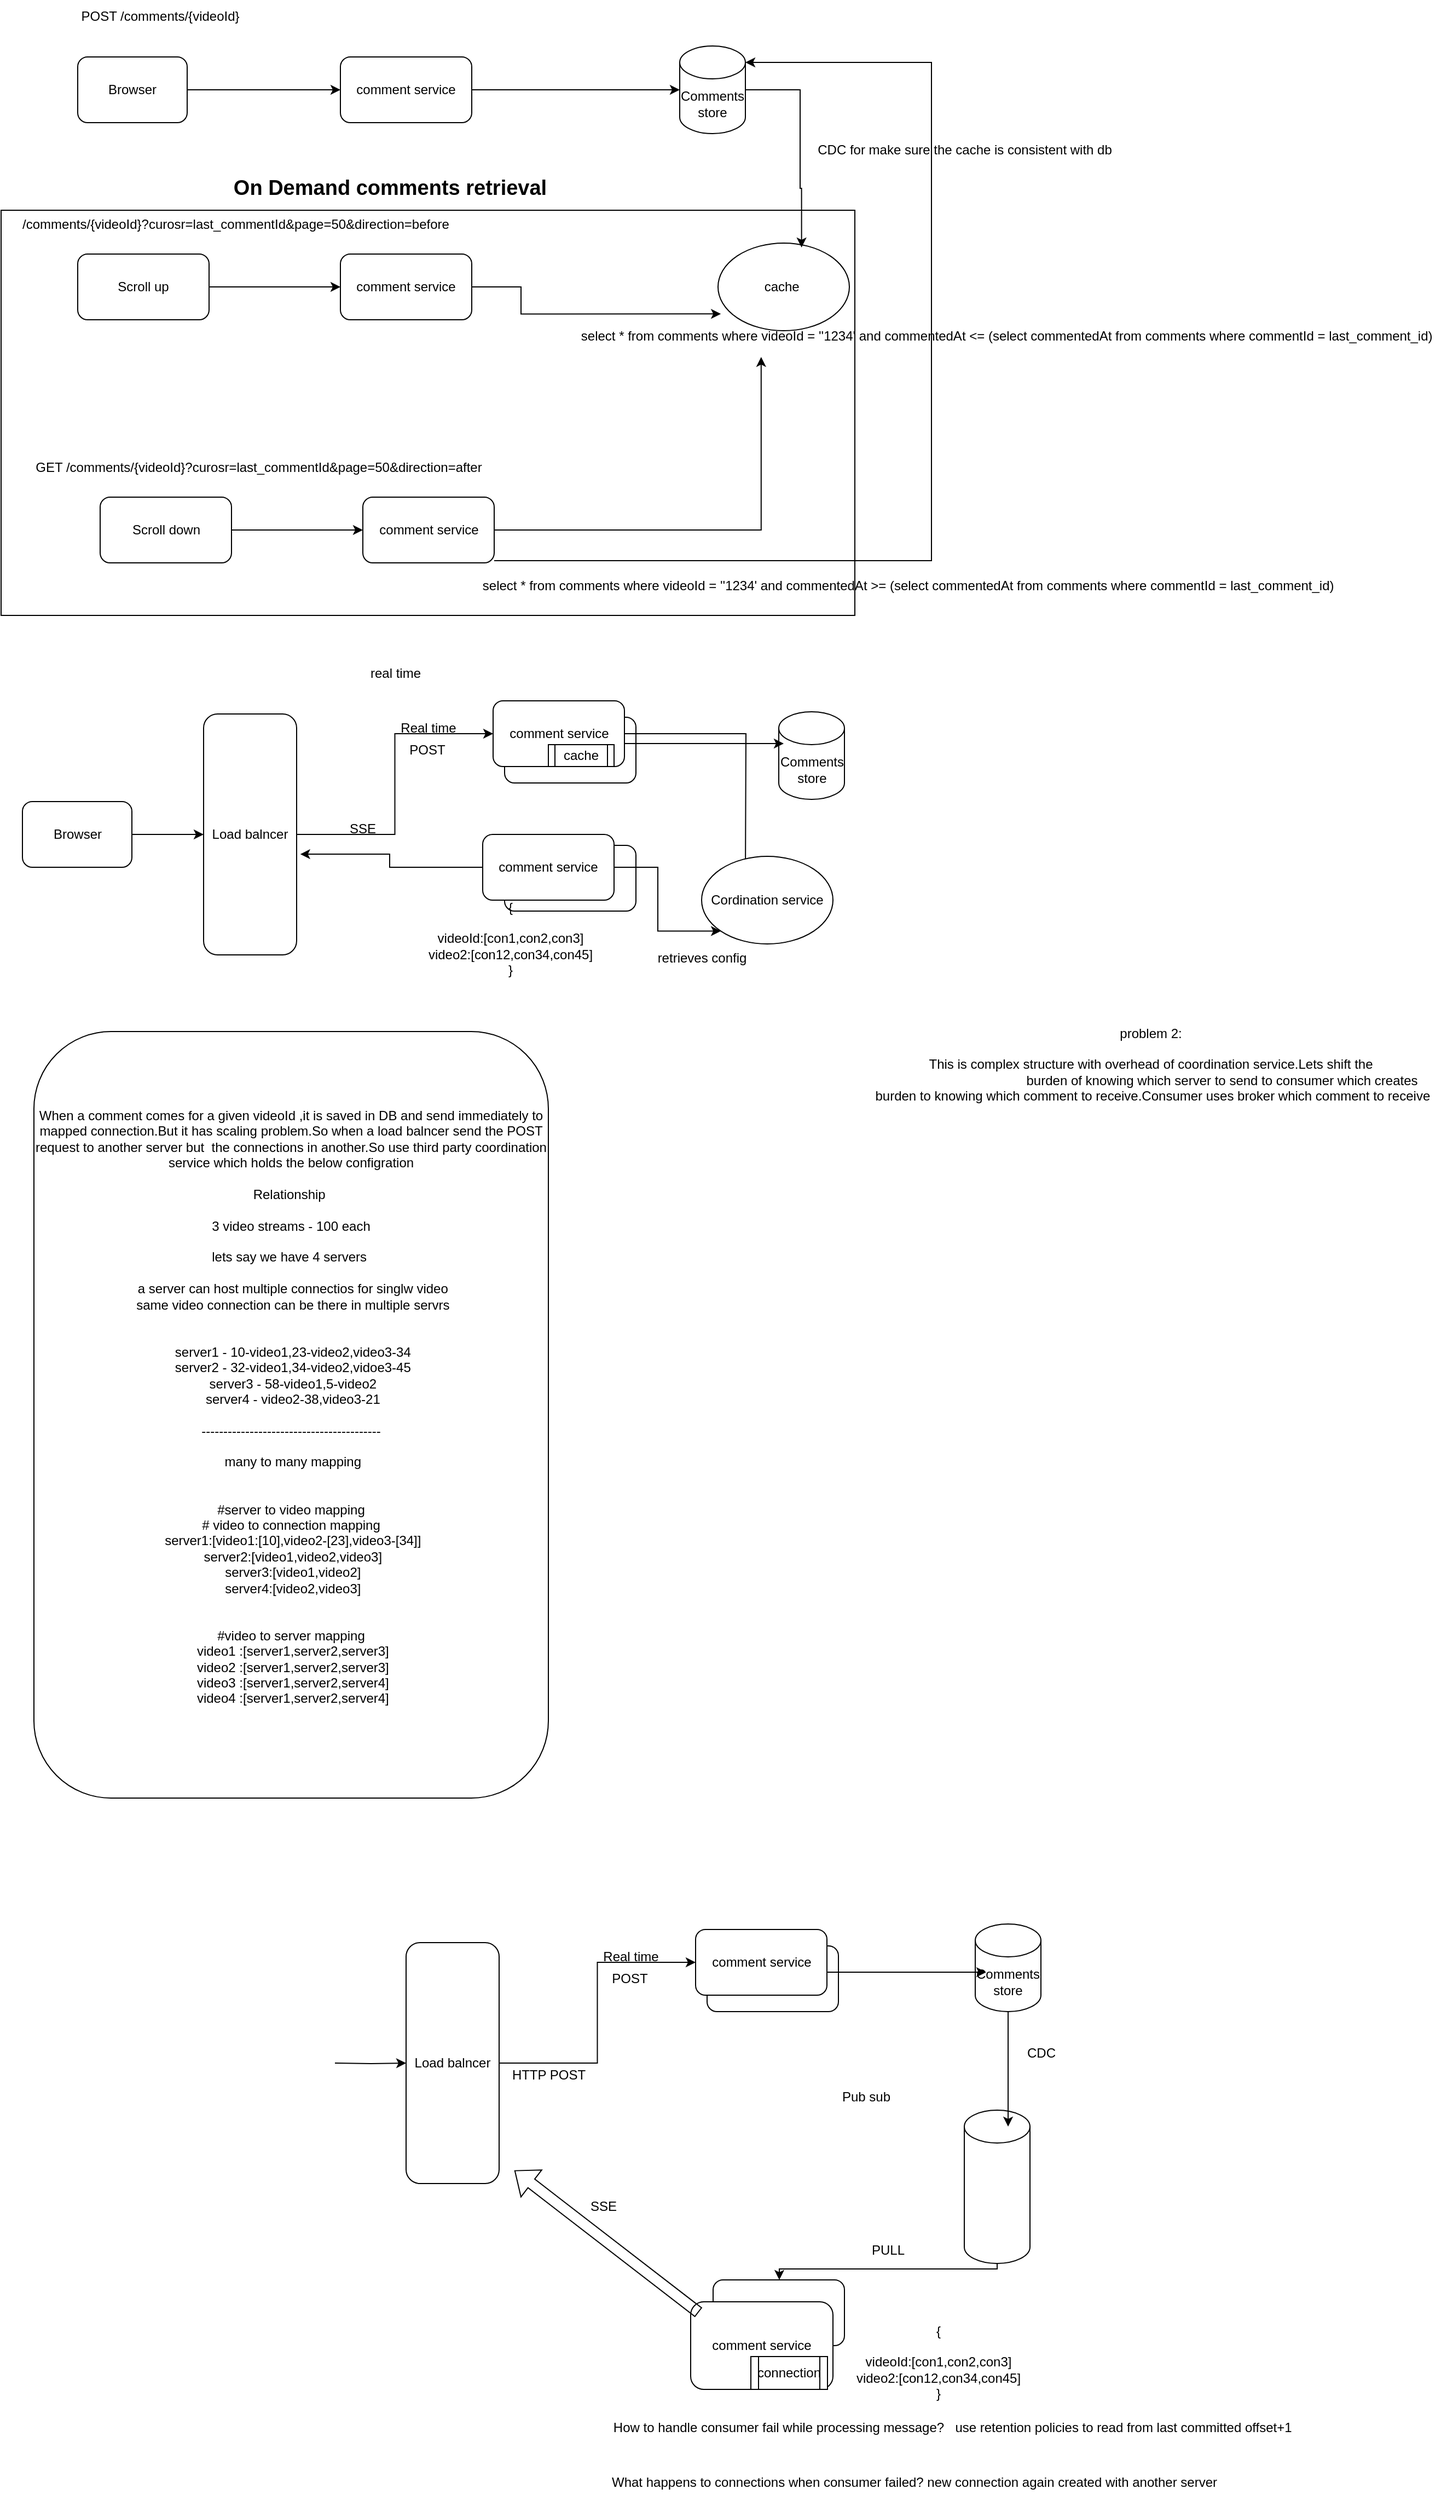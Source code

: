 <mxfile version="26.0.7">
  <diagram name="Page-1" id="bYMIOckP1fIGg-prLNnB">
    <mxGraphModel dx="794" dy="412" grid="1" gridSize="10" guides="1" tooltips="1" connect="1" arrows="1" fold="1" page="1" pageScale="1" pageWidth="3300" pageHeight="7300" math="0" shadow="0">
      <root>
        <mxCell id="0" />
        <mxCell id="1" parent="0" />
        <mxCell id="n_TKUcaKmwKP8UpNIGOf-70" value="" style="rounded=1;whiteSpace=wrap;html=1;" vertex="1" parent="1">
          <mxGeometry x="520" y="743" width="120" height="60" as="geometry" />
        </mxCell>
        <mxCell id="n_TKUcaKmwKP8UpNIGOf-67" value="" style="rounded=1;whiteSpace=wrap;html=1;" vertex="1" parent="1">
          <mxGeometry x="520" y="860" width="120" height="60" as="geometry" />
        </mxCell>
        <mxCell id="n_TKUcaKmwKP8UpNIGOf-31" value="" style="rounded=0;whiteSpace=wrap;html=1;" vertex="1" parent="1">
          <mxGeometry x="60" y="280" width="780" height="370" as="geometry" />
        </mxCell>
        <mxCell id="n_TKUcaKmwKP8UpNIGOf-7" style="edgeStyle=orthogonalEdgeStyle;rounded=0;orthogonalLoop=1;jettySize=auto;html=1;entryX=0;entryY=0.5;entryDx=0;entryDy=0;" edge="1" parent="1" source="n_TKUcaKmwKP8UpNIGOf-2" target="n_TKUcaKmwKP8UpNIGOf-3">
          <mxGeometry relative="1" as="geometry" />
        </mxCell>
        <mxCell id="n_TKUcaKmwKP8UpNIGOf-2" value="Browser" style="rounded=1;whiteSpace=wrap;html=1;" vertex="1" parent="1">
          <mxGeometry x="130" y="140" width="100" height="60" as="geometry" />
        </mxCell>
        <mxCell id="n_TKUcaKmwKP8UpNIGOf-3" value="comment service" style="rounded=1;whiteSpace=wrap;html=1;" vertex="1" parent="1">
          <mxGeometry x="370" y="140" width="120" height="60" as="geometry" />
        </mxCell>
        <mxCell id="n_TKUcaKmwKP8UpNIGOf-6" value="Comments store" style="shape=cylinder3;whiteSpace=wrap;html=1;boundedLbl=1;backgroundOutline=1;size=15;" vertex="1" parent="1">
          <mxGeometry x="680" y="130" width="60" height="80" as="geometry" />
        </mxCell>
        <mxCell id="n_TKUcaKmwKP8UpNIGOf-8" style="edgeStyle=orthogonalEdgeStyle;rounded=0;orthogonalLoop=1;jettySize=auto;html=1;entryX=0;entryY=0.5;entryDx=0;entryDy=0;entryPerimeter=0;" edge="1" parent="1" source="n_TKUcaKmwKP8UpNIGOf-3" target="n_TKUcaKmwKP8UpNIGOf-6">
          <mxGeometry relative="1" as="geometry" />
        </mxCell>
        <mxCell id="n_TKUcaKmwKP8UpNIGOf-13" style="edgeStyle=orthogonalEdgeStyle;rounded=0;orthogonalLoop=1;jettySize=auto;html=1;entryX=0;entryY=0.5;entryDx=0;entryDy=0;" edge="1" parent="1" source="n_TKUcaKmwKP8UpNIGOf-10" target="n_TKUcaKmwKP8UpNIGOf-12">
          <mxGeometry relative="1" as="geometry" />
        </mxCell>
        <mxCell id="n_TKUcaKmwKP8UpNIGOf-10" value="Scroll up" style="rounded=1;whiteSpace=wrap;html=1;" vertex="1" parent="1">
          <mxGeometry x="130" y="320" width="120" height="60" as="geometry" />
        </mxCell>
        <mxCell id="n_TKUcaKmwKP8UpNIGOf-11" value="POST /comments/{videoId}" style="text;html=1;align=center;verticalAlign=middle;resizable=0;points=[];autosize=1;strokeColor=none;fillColor=none;" vertex="1" parent="1">
          <mxGeometry x="120" y="88" width="170" height="30" as="geometry" />
        </mxCell>
        <mxCell id="n_TKUcaKmwKP8UpNIGOf-12" value="comment service" style="rounded=1;whiteSpace=wrap;html=1;" vertex="1" parent="1">
          <mxGeometry x="370" y="320" width="120" height="60" as="geometry" />
        </mxCell>
        <mxCell id="n_TKUcaKmwKP8UpNIGOf-17" value="/comments/{videoId}?curosr=last_commentId&amp;amp;page=50&amp;amp;direction=before" style="text;html=1;align=center;verticalAlign=middle;resizable=0;points=[];autosize=1;strokeColor=none;fillColor=none;" vertex="1" parent="1">
          <mxGeometry x="69" y="278" width="410" height="30" as="geometry" />
        </mxCell>
        <mxCell id="n_TKUcaKmwKP8UpNIGOf-24" style="edgeStyle=orthogonalEdgeStyle;rounded=0;orthogonalLoop=1;jettySize=auto;html=1;entryX=0;entryY=0.5;entryDx=0;entryDy=0;" edge="1" parent="1" source="n_TKUcaKmwKP8UpNIGOf-25" target="n_TKUcaKmwKP8UpNIGOf-27">
          <mxGeometry relative="1" as="geometry" />
        </mxCell>
        <mxCell id="n_TKUcaKmwKP8UpNIGOf-25" value="Scroll down" style="rounded=1;whiteSpace=wrap;html=1;" vertex="1" parent="1">
          <mxGeometry x="150.5" y="542" width="120" height="60" as="geometry" />
        </mxCell>
        <mxCell id="n_TKUcaKmwKP8UpNIGOf-26" style="edgeStyle=orthogonalEdgeStyle;rounded=0;orthogonalLoop=1;jettySize=auto;html=1;entryX=0.218;entryY=1.133;entryDx=0;entryDy=0;entryPerimeter=0;" edge="1" parent="1" source="n_TKUcaKmwKP8UpNIGOf-27" target="n_TKUcaKmwKP8UpNIGOf-33">
          <mxGeometry relative="1" as="geometry">
            <mxPoint x="710.5" y="572" as="targetPoint" />
          </mxGeometry>
        </mxCell>
        <mxCell id="n_TKUcaKmwKP8UpNIGOf-27" value="comment service" style="rounded=1;whiteSpace=wrap;html=1;" vertex="1" parent="1">
          <mxGeometry x="390.5" y="542" width="120" height="60" as="geometry" />
        </mxCell>
        <mxCell id="n_TKUcaKmwKP8UpNIGOf-29" value="GET /comments/{videoId}?curosr=last_commentId&amp;amp;page=50&amp;amp;direction=after" style="text;html=1;align=center;verticalAlign=middle;resizable=0;points=[];autosize=1;strokeColor=none;fillColor=none;" vertex="1" parent="1">
          <mxGeometry x="79.5" y="500" width="430" height="30" as="geometry" />
        </mxCell>
        <mxCell id="n_TKUcaKmwKP8UpNIGOf-32" value="&lt;b&gt;&lt;font style=&quot;font-size: 19px;&quot;&gt;On Demand comments retrieval&lt;/font&gt;&lt;/b&gt;" style="text;html=1;align=center;verticalAlign=middle;resizable=0;points=[];autosize=1;strokeColor=none;fillColor=none;" vertex="1" parent="1">
          <mxGeometry x="260" y="240" width="310" height="40" as="geometry" />
        </mxCell>
        <mxCell id="n_TKUcaKmwKP8UpNIGOf-33" value="select * from comments where videoId = &#39;&#39;1234&#39; and commentedAt &amp;lt;= (select commentedAt from comments where commentId = last_comment_id)&amp;nbsp;" style="text;html=1;align=center;verticalAlign=middle;resizable=0;points=[];autosize=1;strokeColor=none;fillColor=none;" vertex="1" parent="1">
          <mxGeometry x="580" y="380" width="800" height="30" as="geometry" />
        </mxCell>
        <mxCell id="n_TKUcaKmwKP8UpNIGOf-34" value="select * from comments where videoId = &#39;&#39;1234&#39; and commentedAt &amp;gt;= (select commentedAt from comments where commentId = last_comment_id)&amp;nbsp;" style="text;html=1;align=center;verticalAlign=middle;resizable=0;points=[];autosize=1;strokeColor=none;fillColor=none;" vertex="1" parent="1">
          <mxGeometry x="490" y="608" width="800" height="30" as="geometry" />
        </mxCell>
        <mxCell id="n_TKUcaKmwKP8UpNIGOf-61" style="edgeStyle=orthogonalEdgeStyle;rounded=0;orthogonalLoop=1;jettySize=auto;html=1;entryX=0;entryY=0.5;entryDx=0;entryDy=0;" edge="1" parent="1" source="n_TKUcaKmwKP8UpNIGOf-65" target="n_TKUcaKmwKP8UpNIGOf-60">
          <mxGeometry relative="1" as="geometry" />
        </mxCell>
        <mxCell id="n_TKUcaKmwKP8UpNIGOf-43" value="Browser" style="rounded=1;whiteSpace=wrap;html=1;" vertex="1" parent="1">
          <mxGeometry x="79.5" y="820" width="100" height="60" as="geometry" />
        </mxCell>
        <mxCell id="n_TKUcaKmwKP8UpNIGOf-75" style="edgeStyle=orthogonalEdgeStyle;rounded=0;orthogonalLoop=1;jettySize=auto;html=1;entryX=0;entryY=1;entryDx=0;entryDy=0;" edge="1" parent="1" source="n_TKUcaKmwKP8UpNIGOf-44" target="n_TKUcaKmwKP8UpNIGOf-73">
          <mxGeometry relative="1" as="geometry" />
        </mxCell>
        <mxCell id="n_TKUcaKmwKP8UpNIGOf-44" value="comment service" style="rounded=1;whiteSpace=wrap;html=1;" vertex="1" parent="1">
          <mxGeometry x="500" y="850" width="120" height="60" as="geometry" />
        </mxCell>
        <mxCell id="n_TKUcaKmwKP8UpNIGOf-45" value="Comments store" style="shape=cylinder3;whiteSpace=wrap;html=1;boundedLbl=1;backgroundOutline=1;size=15;" vertex="1" parent="1">
          <mxGeometry x="770.5" y="738" width="60" height="80" as="geometry" />
        </mxCell>
        <mxCell id="n_TKUcaKmwKP8UpNIGOf-46" style="edgeStyle=orthogonalEdgeStyle;rounded=0;orthogonalLoop=1;jettySize=auto;html=1;entryX=0;entryY=0.5;entryDx=0;entryDy=0;entryPerimeter=0;" edge="1" parent="1">
          <mxGeometry relative="1" as="geometry">
            <mxPoint x="585" y="767" as="sourcePoint" />
            <mxPoint x="775" y="767" as="targetPoint" />
          </mxGeometry>
        </mxCell>
        <mxCell id="n_TKUcaKmwKP8UpNIGOf-47" value="Real time" style="text;html=1;align=center;verticalAlign=middle;resizable=0;points=[];autosize=1;strokeColor=none;fillColor=none;" vertex="1" parent="1">
          <mxGeometry x="415" y="738" width="70" height="30" as="geometry" />
        </mxCell>
        <mxCell id="n_TKUcaKmwKP8UpNIGOf-48" value="SSE" style="text;html=1;align=center;verticalAlign=middle;resizable=0;points=[];autosize=1;strokeColor=none;fillColor=none;" vertex="1" parent="1">
          <mxGeometry x="365" y="830" width="50" height="30" as="geometry" />
        </mxCell>
        <mxCell id="n_TKUcaKmwKP8UpNIGOf-58" value="{&lt;div&gt;&lt;br&gt;&lt;/div&gt;&lt;div&gt;videoId:[con1,con2,con3]&lt;/div&gt;&lt;div&gt;video2:[con12,con34,con45]&lt;/div&gt;&lt;div&gt;}&lt;/div&gt;" style="text;html=1;align=center;verticalAlign=middle;resizable=0;points=[];autosize=1;strokeColor=none;fillColor=none;" vertex="1" parent="1">
          <mxGeometry x="440" y="900" width="170" height="90" as="geometry" />
        </mxCell>
        <mxCell id="n_TKUcaKmwKP8UpNIGOf-71" style="edgeStyle=orthogonalEdgeStyle;rounded=0;orthogonalLoop=1;jettySize=auto;html=1;" edge="1" parent="1" source="n_TKUcaKmwKP8UpNIGOf-60">
          <mxGeometry relative="1" as="geometry">
            <mxPoint x="740" y="890" as="targetPoint" />
          </mxGeometry>
        </mxCell>
        <mxCell id="n_TKUcaKmwKP8UpNIGOf-60" value="comment service" style="rounded=1;whiteSpace=wrap;html=1;" vertex="1" parent="1">
          <mxGeometry x="509.5" y="728" width="120" height="60" as="geometry" />
        </mxCell>
        <mxCell id="n_TKUcaKmwKP8UpNIGOf-62" value="POST" style="text;html=1;align=center;verticalAlign=middle;resizable=0;points=[];autosize=1;strokeColor=none;fillColor=none;" vertex="1" parent="1">
          <mxGeometry x="419" y="758" width="60" height="30" as="geometry" />
        </mxCell>
        <mxCell id="n_TKUcaKmwKP8UpNIGOf-64" value="&lt;div&gt;When a comment comes for a given videoId ,it is saved in DB and send immediately to mapped connection.But it has scaling problem.So when a load balncer send the POST request to another server but&amp;nbsp; the connections in another.So use third party coordination service which holds the below configration&lt;/div&gt;&lt;div&gt;&lt;br&gt;&lt;/div&gt;&lt;div&gt;Relationship&amp;nbsp;&lt;/div&gt;&lt;div&gt;&lt;br&gt;&lt;/div&gt;&lt;div&gt;3 video streams - 100 each&lt;/div&gt;&lt;div&gt;&lt;br&gt;&lt;/div&gt;&lt;div&gt;lets say we have 4 servers&amp;nbsp;&lt;/div&gt;&lt;div&gt;&amp;nbsp;&lt;/div&gt;&lt;div&gt;&amp;nbsp;a server can host multiple connectios for singlw video&lt;/div&gt;&lt;div&gt;&amp;nbsp;same video connection can be there in multiple servrs&lt;/div&gt;&lt;div&gt;&lt;br&gt;&lt;/div&gt;&lt;div&gt;&lt;br&gt;&lt;/div&gt;&lt;div&gt;&amp;nbsp;server1 - 10-video1,23-video2,video3-34&lt;/div&gt;&lt;div&gt;&amp;nbsp;server2 - 32-video1,34-video2,vidoe3-45&lt;/div&gt;&lt;div&gt;&amp;nbsp;server3 - 58-video1,5-video2&lt;/div&gt;&lt;div&gt;&amp;nbsp;server4 - video2-38,video3-21&lt;/div&gt;&lt;div&gt;&lt;br&gt;&lt;/div&gt;&lt;div&gt;-----------------------------------------&lt;/div&gt;&lt;div&gt;&lt;br&gt;&lt;/div&gt;&lt;div&gt;&amp;nbsp;many to many mapping&lt;/div&gt;&lt;div&gt;&lt;br&gt;&lt;/div&gt;&lt;div&gt;&amp;nbsp;&lt;/div&gt;&lt;div&gt;#server to video mapping&lt;/div&gt;&lt;div&gt;# video to connection mapping&lt;/div&gt;&lt;div&gt;&amp;nbsp;server1:[video1:[10],video2-[23],video3-[34]]&lt;/div&gt;&lt;div&gt;&amp;nbsp;server2:[video1,video2,video3]&lt;/div&gt;&lt;div&gt;&amp;nbsp;server3:[video1,video2]&lt;/div&gt;&lt;div&gt;&amp;nbsp;server4:[video2,video3]&lt;/div&gt;&lt;div&gt;&lt;br&gt;&lt;/div&gt;&lt;div&gt;&amp;nbsp;&lt;/div&gt;&lt;div&gt;#video to server mapping&lt;/div&gt;&lt;div&gt;&amp;nbsp;video1 :[server1,server2,server3]&lt;/div&gt;&lt;div&gt;&amp;nbsp;video2 :[server1,server2,server3]&lt;/div&gt;&lt;div&gt;&amp;nbsp;video3 :[server1,server2,server4]&lt;/div&gt;&lt;div&gt;&amp;nbsp;video4 :[server1,server2,server4]&lt;/div&gt;&lt;div&gt;&lt;br&gt;&lt;/div&gt;" style="rounded=1;whiteSpace=wrap;html=1;" vertex="1" parent="1">
          <mxGeometry x="90" y="1030" width="470" height="700" as="geometry" />
        </mxCell>
        <mxCell id="n_TKUcaKmwKP8UpNIGOf-66" value="" style="edgeStyle=orthogonalEdgeStyle;rounded=0;orthogonalLoop=1;jettySize=auto;html=1;entryX=0;entryY=0.5;entryDx=0;entryDy=0;" edge="1" parent="1" source="n_TKUcaKmwKP8UpNIGOf-43" target="n_TKUcaKmwKP8UpNIGOf-65">
          <mxGeometry relative="1" as="geometry">
            <mxPoint x="220" y="870" as="sourcePoint" />
            <mxPoint x="460" y="798" as="targetPoint" />
          </mxGeometry>
        </mxCell>
        <mxCell id="n_TKUcaKmwKP8UpNIGOf-65" value="Load balncer" style="rounded=1;whiteSpace=wrap;html=1;" vertex="1" parent="1">
          <mxGeometry x="245" y="740" width="85" height="220" as="geometry" />
        </mxCell>
        <mxCell id="n_TKUcaKmwKP8UpNIGOf-69" style="edgeStyle=orthogonalEdgeStyle;rounded=0;orthogonalLoop=1;jettySize=auto;html=1;entryX=1.039;entryY=0.582;entryDx=0;entryDy=0;entryPerimeter=0;" edge="1" parent="1" source="n_TKUcaKmwKP8UpNIGOf-44" target="n_TKUcaKmwKP8UpNIGOf-65">
          <mxGeometry relative="1" as="geometry" />
        </mxCell>
        <mxCell id="n_TKUcaKmwKP8UpNIGOf-73" value="Cordination service" style="ellipse;whiteSpace=wrap;html=1;" vertex="1" parent="1">
          <mxGeometry x="700" y="870" width="120" height="80" as="geometry" />
        </mxCell>
        <mxCell id="n_TKUcaKmwKP8UpNIGOf-74" value="cache" style="shape=process;whiteSpace=wrap;html=1;backgroundOutline=1;" vertex="1" parent="1">
          <mxGeometry x="560" y="768" width="60" height="20" as="geometry" />
        </mxCell>
        <mxCell id="n_TKUcaKmwKP8UpNIGOf-76" value="retrieves config" style="text;html=1;align=center;verticalAlign=middle;resizable=0;points=[];autosize=1;strokeColor=none;fillColor=none;" vertex="1" parent="1">
          <mxGeometry x="650" y="948" width="100" height="30" as="geometry" />
        </mxCell>
        <mxCell id="n_TKUcaKmwKP8UpNIGOf-77" value="real time" style="text;html=1;align=center;verticalAlign=middle;resizable=0;points=[];autosize=1;strokeColor=none;fillColor=none;" vertex="1" parent="1">
          <mxGeometry x="385" y="688" width="70" height="30" as="geometry" />
        </mxCell>
        <mxCell id="n_TKUcaKmwKP8UpNIGOf-79" value="" style="rounded=1;whiteSpace=wrap;html=1;" vertex="1" parent="1">
          <mxGeometry x="705" y="1865" width="120" height="60" as="geometry" />
        </mxCell>
        <mxCell id="n_TKUcaKmwKP8UpNIGOf-80" value="" style="rounded=1;whiteSpace=wrap;html=1;" vertex="1" parent="1">
          <mxGeometry x="710.5" y="2170" width="120" height="60" as="geometry" />
        </mxCell>
        <mxCell id="n_TKUcaKmwKP8UpNIGOf-81" style="edgeStyle=orthogonalEdgeStyle;rounded=0;orthogonalLoop=1;jettySize=auto;html=1;entryX=0;entryY=0.5;entryDx=0;entryDy=0;" edge="1" parent="1" source="n_TKUcaKmwKP8UpNIGOf-92" target="n_TKUcaKmwKP8UpNIGOf-89">
          <mxGeometry relative="1" as="geometry" />
        </mxCell>
        <mxCell id="n_TKUcaKmwKP8UpNIGOf-83" value="comment service" style="rounded=1;whiteSpace=wrap;html=1;" vertex="1" parent="1">
          <mxGeometry x="690" y="2190" width="130" height="80" as="geometry" />
        </mxCell>
        <mxCell id="n_TKUcaKmwKP8UpNIGOf-84" value="Comments store" style="shape=cylinder3;whiteSpace=wrap;html=1;boundedLbl=1;backgroundOutline=1;size=15;" vertex="1" parent="1">
          <mxGeometry x="950" y="1845" width="60" height="80" as="geometry" />
        </mxCell>
        <mxCell id="n_TKUcaKmwKP8UpNIGOf-85" style="edgeStyle=orthogonalEdgeStyle;rounded=0;orthogonalLoop=1;jettySize=auto;html=1;entryX=0;entryY=0.5;entryDx=0;entryDy=0;entryPerimeter=0;" edge="1" parent="1">
          <mxGeometry relative="1" as="geometry">
            <mxPoint x="770" y="1889" as="sourcePoint" />
            <mxPoint x="960" y="1889" as="targetPoint" />
          </mxGeometry>
        </mxCell>
        <mxCell id="n_TKUcaKmwKP8UpNIGOf-86" value="Real time" style="text;html=1;align=center;verticalAlign=middle;resizable=0;points=[];autosize=1;strokeColor=none;fillColor=none;" vertex="1" parent="1">
          <mxGeometry x="600" y="1860" width="70" height="30" as="geometry" />
        </mxCell>
        <mxCell id="n_TKUcaKmwKP8UpNIGOf-89" value="comment service" style="rounded=1;whiteSpace=wrap;html=1;" vertex="1" parent="1">
          <mxGeometry x="694.5" y="1850" width="120" height="60" as="geometry" />
        </mxCell>
        <mxCell id="n_TKUcaKmwKP8UpNIGOf-90" value="POST" style="text;html=1;align=center;verticalAlign=middle;resizable=0;points=[];autosize=1;strokeColor=none;fillColor=none;" vertex="1" parent="1">
          <mxGeometry x="604" y="1880" width="60" height="30" as="geometry" />
        </mxCell>
        <mxCell id="n_TKUcaKmwKP8UpNIGOf-91" value="" style="edgeStyle=orthogonalEdgeStyle;rounded=0;orthogonalLoop=1;jettySize=auto;html=1;entryX=0;entryY=0.5;entryDx=0;entryDy=0;" edge="1" parent="1" target="n_TKUcaKmwKP8UpNIGOf-92">
          <mxGeometry relative="1" as="geometry">
            <mxPoint x="365" y="1972" as="sourcePoint" />
            <mxPoint x="645" y="1920" as="targetPoint" />
          </mxGeometry>
        </mxCell>
        <mxCell id="n_TKUcaKmwKP8UpNIGOf-92" value="Load balncer" style="rounded=1;whiteSpace=wrap;html=1;" vertex="1" parent="1">
          <mxGeometry x="430" y="1862" width="85" height="220" as="geometry" />
        </mxCell>
        <mxCell id="n_TKUcaKmwKP8UpNIGOf-113" style="edgeStyle=orthogonalEdgeStyle;rounded=0;orthogonalLoop=1;jettySize=auto;html=1;" edge="1" parent="1" source="n_TKUcaKmwKP8UpNIGOf-97" target="n_TKUcaKmwKP8UpNIGOf-80">
          <mxGeometry relative="1" as="geometry">
            <Array as="points">
              <mxPoint x="970" y="2160" />
              <mxPoint x="771" y="2160" />
            </Array>
          </mxGeometry>
        </mxCell>
        <mxCell id="n_TKUcaKmwKP8UpNIGOf-97" value="" style="shape=cylinder3;whiteSpace=wrap;html=1;boundedLbl=1;backgroundOutline=1;size=15;" vertex="1" parent="1">
          <mxGeometry x="940" y="2015" width="60" height="140" as="geometry" />
        </mxCell>
        <mxCell id="n_TKUcaKmwKP8UpNIGOf-99" value="Pub sub" style="text;html=1;align=center;verticalAlign=middle;resizable=0;points=[];autosize=1;strokeColor=none;fillColor=none;" vertex="1" parent="1">
          <mxGeometry x="815" y="1988" width="70" height="30" as="geometry" />
        </mxCell>
        <mxCell id="n_TKUcaKmwKP8UpNIGOf-101" value="use retention policies to read from last committed offset+1" style="text;html=1;align=center;verticalAlign=middle;resizable=0;points=[];autosize=1;strokeColor=none;fillColor=none;" vertex="1" parent="1">
          <mxGeometry x="920" y="2290" width="330" height="30" as="geometry" />
        </mxCell>
        <mxCell id="n_TKUcaKmwKP8UpNIGOf-102" value="&lt;span style=&quot;color: rgba(0, 0, 0, 0); font-family: monospace; font-size: 0px; text-align: start;&quot;&gt;%3CmxGraphModel%3E%3Croot%3E%3CmxCell%20id%3D%220%22%2F%3E%3CmxCell%20id%3D%221%22%20parent%3D%220%22%2F%3E%3CmxCell%20id%3D%222%22%20value%3D%22SSE%22%20style%3D%22text%3Bhtml%3D1%3Balign%3Dcenter%3BverticalAlign%3Dmiddle%3Bresizable%3D0%3Bpoints%3D%5B%5D%3Bautosize%3D1%3BstrokeColor%3Dnone%3BfillColor%3Dnone%3B%22%20vertex%3D%221%22%20parent%3D%221%22%3E%3CmxGeometry%20x%3D%22550%22%20y%3D%221952%22%20width%3D%2250%22%20height%3D%2230%22%20as%3D%22geometry%22%2F%3E%3C%2FmxCell%3E%3C%2Froot%3E%3C%2FmxGraphModel%3E&lt;/span&gt;" style="text;html=1;align=center;verticalAlign=middle;resizable=0;points=[];autosize=1;strokeColor=none;fillColor=none;" vertex="1" parent="1">
          <mxGeometry x="610" y="2188" width="20" height="30" as="geometry" />
        </mxCell>
        <mxCell id="n_TKUcaKmwKP8UpNIGOf-103" value="" style="shape=flexArrow;endArrow=classic;html=1;rounded=0;exitX=0.056;exitY=0.122;exitDx=0;exitDy=0;exitPerimeter=0;" edge="1" parent="1" source="n_TKUcaKmwKP8UpNIGOf-83">
          <mxGeometry width="50" height="50" relative="1" as="geometry">
            <mxPoint x="479" y="2120" as="sourcePoint" />
            <mxPoint x="529" y="2070" as="targetPoint" />
          </mxGeometry>
        </mxCell>
        <mxCell id="n_TKUcaKmwKP8UpNIGOf-104" value="SSE" style="text;html=1;align=center;verticalAlign=middle;resizable=0;points=[];autosize=1;strokeColor=none;fillColor=none;" vertex="1" parent="1">
          <mxGeometry x="585" y="2088" width="50" height="30" as="geometry" />
        </mxCell>
        <mxCell id="n_TKUcaKmwKP8UpNIGOf-105" value="HTTP POST" style="text;html=1;align=center;verticalAlign=middle;resizable=0;points=[];autosize=1;strokeColor=none;fillColor=none;" vertex="1" parent="1">
          <mxGeometry x="515" y="1968" width="90" height="30" as="geometry" />
        </mxCell>
        <mxCell id="n_TKUcaKmwKP8UpNIGOf-106" style="edgeStyle=orthogonalEdgeStyle;rounded=0;orthogonalLoop=1;jettySize=auto;html=1;entryX=0.172;entryY=-0.178;entryDx=0;entryDy=0;entryPerimeter=0;" edge="1" parent="1" source="n_TKUcaKmwKP8UpNIGOf-12" target="n_TKUcaKmwKP8UpNIGOf-33">
          <mxGeometry relative="1" as="geometry" />
        </mxCell>
        <mxCell id="n_TKUcaKmwKP8UpNIGOf-107" value="cache&amp;nbsp;" style="ellipse;whiteSpace=wrap;html=1;" vertex="1" parent="1">
          <mxGeometry x="715" y="310" width="120" height="80" as="geometry" />
        </mxCell>
        <mxCell id="n_TKUcaKmwKP8UpNIGOf-108" style="edgeStyle=orthogonalEdgeStyle;rounded=0;orthogonalLoop=1;jettySize=auto;html=1;entryX=0.636;entryY=0.05;entryDx=0;entryDy=0;entryPerimeter=0;" edge="1" parent="1" source="n_TKUcaKmwKP8UpNIGOf-6" target="n_TKUcaKmwKP8UpNIGOf-107">
          <mxGeometry relative="1" as="geometry">
            <Array as="points">
              <mxPoint x="790" y="170" />
              <mxPoint x="790" y="260" />
              <mxPoint x="791" y="260" />
            </Array>
          </mxGeometry>
        </mxCell>
        <mxCell id="n_TKUcaKmwKP8UpNIGOf-109" value="CDC for make sure the cache is consistent with db" style="text;html=1;align=center;verticalAlign=middle;resizable=0;points=[];autosize=1;strokeColor=none;fillColor=none;" vertex="1" parent="1">
          <mxGeometry x="795" y="210" width="290" height="30" as="geometry" />
        </mxCell>
        <mxCell id="n_TKUcaKmwKP8UpNIGOf-110" style="edgeStyle=orthogonalEdgeStyle;rounded=0;orthogonalLoop=1;jettySize=auto;html=1;entryX=1;entryY=0;entryDx=0;entryDy=15;entryPerimeter=0;" edge="1" parent="1" source="n_TKUcaKmwKP8UpNIGOf-27" target="n_TKUcaKmwKP8UpNIGOf-6">
          <mxGeometry relative="1" as="geometry">
            <Array as="points">
              <mxPoint x="910" y="600" />
              <mxPoint x="910" y="145" />
            </Array>
          </mxGeometry>
        </mxCell>
        <mxCell id="n_TKUcaKmwKP8UpNIGOf-111" style="edgeStyle=orthogonalEdgeStyle;rounded=0;orthogonalLoop=1;jettySize=auto;html=1;entryX=0.667;entryY=0.107;entryDx=0;entryDy=0;entryPerimeter=0;" edge="1" parent="1" source="n_TKUcaKmwKP8UpNIGOf-84" target="n_TKUcaKmwKP8UpNIGOf-97">
          <mxGeometry relative="1" as="geometry" />
        </mxCell>
        <mxCell id="n_TKUcaKmwKP8UpNIGOf-112" value="CDC" style="text;html=1;align=center;verticalAlign=middle;resizable=0;points=[];autosize=1;strokeColor=none;fillColor=none;" vertex="1" parent="1">
          <mxGeometry x="985" y="1948" width="50" height="30" as="geometry" />
        </mxCell>
        <mxCell id="n_TKUcaKmwKP8UpNIGOf-114" value="PULL" style="text;html=1;align=center;verticalAlign=middle;resizable=0;points=[];autosize=1;strokeColor=none;fillColor=none;" vertex="1" parent="1">
          <mxGeometry x="845" y="2128" width="50" height="30" as="geometry" />
        </mxCell>
        <mxCell id="n_TKUcaKmwKP8UpNIGOf-115" value="How to handle consumer fail while processing message?" style="text;html=1;align=center;verticalAlign=middle;resizable=0;points=[];autosize=1;strokeColor=none;fillColor=none;" vertex="1" parent="1">
          <mxGeometry x="605" y="2290" width="330" height="30" as="geometry" />
        </mxCell>
        <mxCell id="n_TKUcaKmwKP8UpNIGOf-116" value="What happens to connections when consumer failed? new connection again created with another server" style="text;html=1;align=center;verticalAlign=middle;resizable=0;points=[];autosize=1;strokeColor=none;fillColor=none;" vertex="1" parent="1">
          <mxGeometry x="604" y="2340" width="580" height="30" as="geometry" />
        </mxCell>
        <mxCell id="n_TKUcaKmwKP8UpNIGOf-117" value="&lt;div&gt;problem 2:&lt;/div&gt;&lt;div&gt;&lt;br&gt;&lt;/div&gt;&lt;div&gt;This is complex structure with overhead of coordination service.Lets shift the&lt;/div&gt;&lt;div&gt;&amp;nbsp; &amp;nbsp; &amp;nbsp; &amp;nbsp; &amp;nbsp; &amp;nbsp; &amp;nbsp; &amp;nbsp; &amp;nbsp; &amp;nbsp; &amp;nbsp; &amp;nbsp; &amp;nbsp; &amp;nbsp; &amp;nbsp; &amp;nbsp; &amp;nbsp; &amp;nbsp; &amp;nbsp; &amp;nbsp;burden of knowing which server to send to consumer which creates&lt;/div&gt;&lt;div&gt;&amp;nbsp;burden to knowing which comment to receive.Consumer uses broker which comment to receive&lt;/div&gt;" style="text;html=1;align=center;verticalAlign=middle;resizable=0;points=[];autosize=1;strokeColor=none;fillColor=none;" vertex="1" parent="1">
          <mxGeometry x="845" y="1015" width="530" height="90" as="geometry" />
        </mxCell>
        <mxCell id="n_TKUcaKmwKP8UpNIGOf-118" value="{&lt;div&gt;&lt;br&gt;&lt;/div&gt;&lt;div&gt;videoId:[con1,con2,con3]&lt;/div&gt;&lt;div&gt;video2:[con12,con34,con45]&lt;/div&gt;&lt;div&gt;}&lt;/div&gt;" style="text;html=1;align=center;verticalAlign=middle;resizable=0;points=[];autosize=1;strokeColor=none;fillColor=none;" vertex="1" parent="1">
          <mxGeometry x="830.5" y="2200" width="170" height="90" as="geometry" />
        </mxCell>
        <mxCell id="n_TKUcaKmwKP8UpNIGOf-119" value="connection" style="shape=process;whiteSpace=wrap;html=1;backgroundOutline=1;" vertex="1" parent="1">
          <mxGeometry x="745" y="2240" width="70" height="30" as="geometry" />
        </mxCell>
      </root>
    </mxGraphModel>
  </diagram>
</mxfile>
